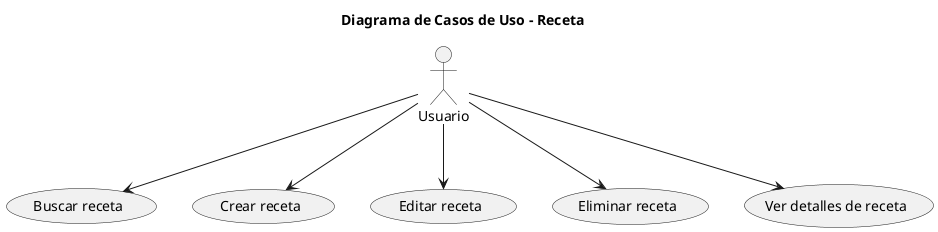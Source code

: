 @startuml
title Diagrama de Casos de Uso - Receta

actor Usuario

Usuario --> (Buscar receta)
Usuario --> (Crear receta)
Usuario --> (Editar receta)
Usuario --> (Eliminar receta)
Usuario --> (Ver detalles de receta)

@enduml